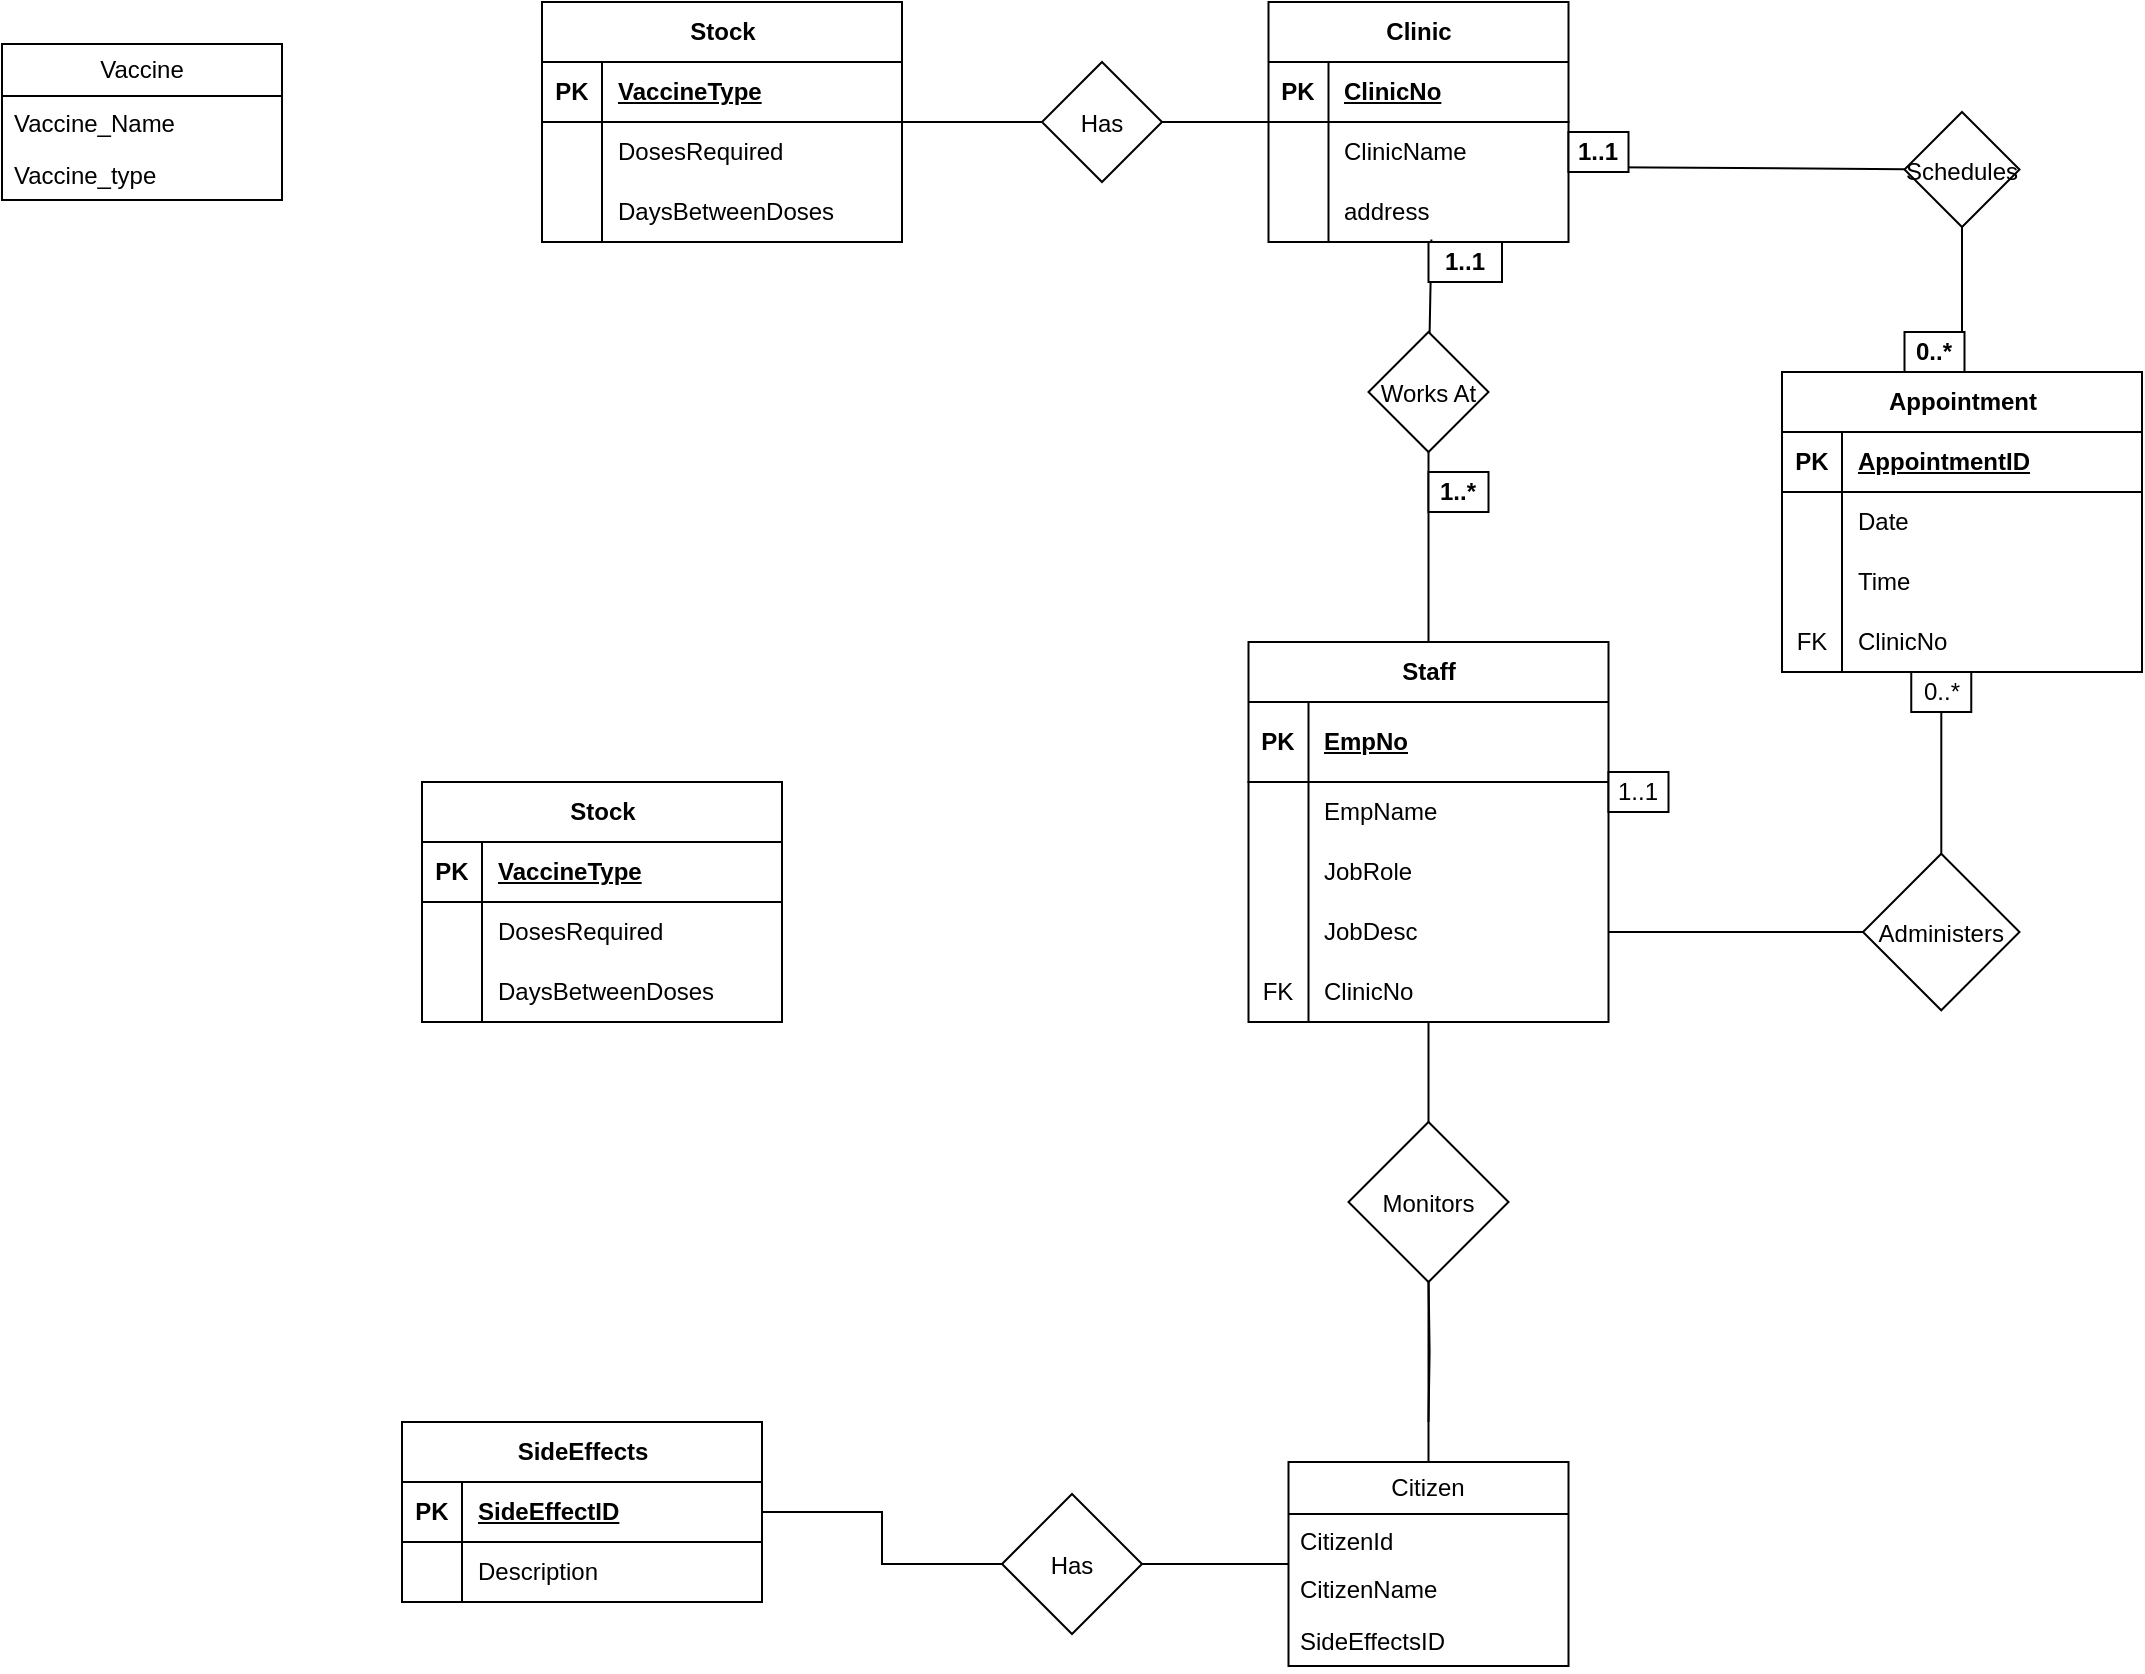 <mxfile version="22.0.1" type="device">
  <diagram name="Page-1" id="Tncpgeu5iCmALUevxuGw">
    <mxGraphModel dx="1955" dy="562" grid="1" gridSize="10" guides="1" tooltips="1" connect="1" arrows="1" fold="1" page="1" pageScale="1" pageWidth="850" pageHeight="1100" math="0" shadow="0">
      <root>
        <mxCell id="0" />
        <mxCell id="1" parent="0" />
        <mxCell id="_KS4FB9S7tooc_BU61sX-204" value="" style="edgeStyle=orthogonalEdgeStyle;rounded=0;orthogonalLoop=1;jettySize=auto;html=1;endArrow=none;endFill=0;" parent="1" source="_KS4FB9S7tooc_BU61sX-9" target="_KS4FB9S7tooc_BU61sX-203" edge="1">
          <mxGeometry relative="1" as="geometry" />
        </mxCell>
        <mxCell id="_KS4FB9S7tooc_BU61sX-9" value="Clinic" style="shape=table;startSize=30;container=1;collapsible=1;childLayout=tableLayout;fixedRows=1;rowLines=0;fontStyle=1;align=center;resizeLast=1;html=1;" parent="1" vertex="1">
          <mxGeometry x="223.25" y="80" width="150" height="120" as="geometry" />
        </mxCell>
        <mxCell id="_KS4FB9S7tooc_BU61sX-10" value="" style="shape=tableRow;horizontal=0;startSize=0;swimlaneHead=0;swimlaneBody=0;fillColor=none;collapsible=0;dropTarget=0;points=[[0,0.5],[1,0.5]];portConstraint=eastwest;top=0;left=0;right=0;bottom=1;" parent="_KS4FB9S7tooc_BU61sX-9" vertex="1">
          <mxGeometry y="30" width="150" height="30" as="geometry" />
        </mxCell>
        <mxCell id="_KS4FB9S7tooc_BU61sX-11" value="PK" style="shape=partialRectangle;connectable=0;fillColor=none;top=0;left=0;bottom=0;right=0;fontStyle=1;overflow=hidden;whiteSpace=wrap;html=1;" parent="_KS4FB9S7tooc_BU61sX-10" vertex="1">
          <mxGeometry width="30" height="30" as="geometry">
            <mxRectangle width="30" height="30" as="alternateBounds" />
          </mxGeometry>
        </mxCell>
        <mxCell id="_KS4FB9S7tooc_BU61sX-12" value="ClinicNo" style="shape=partialRectangle;connectable=0;fillColor=none;top=0;left=0;bottom=0;right=0;align=left;spacingLeft=6;fontStyle=5;overflow=hidden;whiteSpace=wrap;html=1;" parent="_KS4FB9S7tooc_BU61sX-10" vertex="1">
          <mxGeometry x="30" width="120" height="30" as="geometry">
            <mxRectangle width="120" height="30" as="alternateBounds" />
          </mxGeometry>
        </mxCell>
        <mxCell id="_KS4FB9S7tooc_BU61sX-13" value="" style="shape=tableRow;horizontal=0;startSize=0;swimlaneHead=0;swimlaneBody=0;fillColor=none;collapsible=0;dropTarget=0;points=[[0,0.5],[1,0.5]];portConstraint=eastwest;top=0;left=0;right=0;bottom=0;" parent="_KS4FB9S7tooc_BU61sX-9" vertex="1">
          <mxGeometry y="60" width="150" height="30" as="geometry" />
        </mxCell>
        <mxCell id="_KS4FB9S7tooc_BU61sX-14" value="" style="shape=partialRectangle;connectable=0;fillColor=none;top=0;left=0;bottom=0;right=0;editable=1;overflow=hidden;whiteSpace=wrap;html=1;" parent="_KS4FB9S7tooc_BU61sX-13" vertex="1">
          <mxGeometry width="30" height="30" as="geometry">
            <mxRectangle width="30" height="30" as="alternateBounds" />
          </mxGeometry>
        </mxCell>
        <mxCell id="_KS4FB9S7tooc_BU61sX-15" value="ClinicName" style="shape=partialRectangle;connectable=0;fillColor=none;top=0;left=0;bottom=0;right=0;align=left;spacingLeft=6;overflow=hidden;whiteSpace=wrap;html=1;" parent="_KS4FB9S7tooc_BU61sX-13" vertex="1">
          <mxGeometry x="30" width="120" height="30" as="geometry">
            <mxRectangle width="120" height="30" as="alternateBounds" />
          </mxGeometry>
        </mxCell>
        <mxCell id="_KS4FB9S7tooc_BU61sX-16" value="" style="shape=tableRow;horizontal=0;startSize=0;swimlaneHead=0;swimlaneBody=0;fillColor=none;collapsible=0;dropTarget=0;points=[[0,0.5],[1,0.5]];portConstraint=eastwest;top=0;left=0;right=0;bottom=0;" parent="_KS4FB9S7tooc_BU61sX-9" vertex="1">
          <mxGeometry y="90" width="150" height="30" as="geometry" />
        </mxCell>
        <mxCell id="_KS4FB9S7tooc_BU61sX-17" value="" style="shape=partialRectangle;connectable=0;fillColor=none;top=0;left=0;bottom=0;right=0;editable=1;overflow=hidden;whiteSpace=wrap;html=1;" parent="_KS4FB9S7tooc_BU61sX-16" vertex="1">
          <mxGeometry width="30" height="30" as="geometry">
            <mxRectangle width="30" height="30" as="alternateBounds" />
          </mxGeometry>
        </mxCell>
        <mxCell id="_KS4FB9S7tooc_BU61sX-18" value="address" style="shape=partialRectangle;connectable=0;fillColor=none;top=0;left=0;bottom=0;right=0;align=left;spacingLeft=6;overflow=hidden;whiteSpace=wrap;html=1;" parent="_KS4FB9S7tooc_BU61sX-16" vertex="1">
          <mxGeometry x="30" width="120" height="30" as="geometry">
            <mxRectangle width="120" height="30" as="alternateBounds" />
          </mxGeometry>
        </mxCell>
        <mxCell id="_KS4FB9S7tooc_BU61sX-192" value="" style="edgeStyle=orthogonalEdgeStyle;rounded=0;orthogonalLoop=1;jettySize=auto;html=1;endArrow=none;endFill=0;" parent="1" source="_KS4FB9S7tooc_BU61sX-71" target="_KS4FB9S7tooc_BU61sX-188" edge="1">
          <mxGeometry relative="1" as="geometry" />
        </mxCell>
        <mxCell id="_KS4FB9S7tooc_BU61sX-71" value="Staff" style="shape=table;startSize=30;container=1;collapsible=1;childLayout=tableLayout;fixedRows=1;rowLines=0;fontStyle=1;align=center;resizeLast=1;html=1;" parent="1" vertex="1">
          <mxGeometry x="213.25" y="400" width="180" height="190" as="geometry" />
        </mxCell>
        <mxCell id="_KS4FB9S7tooc_BU61sX-72" value="" style="shape=tableRow;horizontal=0;startSize=0;swimlaneHead=0;swimlaneBody=0;fillColor=none;collapsible=0;dropTarget=0;points=[[0,0.5],[1,0.5]];portConstraint=eastwest;top=0;left=0;right=0;bottom=1;" parent="_KS4FB9S7tooc_BU61sX-71" vertex="1">
          <mxGeometry y="30" width="180" height="40" as="geometry" />
        </mxCell>
        <mxCell id="_KS4FB9S7tooc_BU61sX-73" value="PK" style="shape=partialRectangle;connectable=0;fillColor=none;top=0;left=0;bottom=0;right=0;fontStyle=1;overflow=hidden;whiteSpace=wrap;html=1;" parent="_KS4FB9S7tooc_BU61sX-72" vertex="1">
          <mxGeometry width="30" height="40" as="geometry">
            <mxRectangle width="30" height="40" as="alternateBounds" />
          </mxGeometry>
        </mxCell>
        <mxCell id="_KS4FB9S7tooc_BU61sX-74" value="EmpNo" style="shape=partialRectangle;connectable=0;fillColor=none;top=0;left=0;bottom=0;right=0;align=left;spacingLeft=6;fontStyle=5;overflow=hidden;whiteSpace=wrap;html=1;" parent="_KS4FB9S7tooc_BU61sX-72" vertex="1">
          <mxGeometry x="30" width="150" height="40" as="geometry">
            <mxRectangle width="150" height="40" as="alternateBounds" />
          </mxGeometry>
        </mxCell>
        <mxCell id="_KS4FB9S7tooc_BU61sX-75" value="" style="shape=tableRow;horizontal=0;startSize=0;swimlaneHead=0;swimlaneBody=0;fillColor=none;collapsible=0;dropTarget=0;points=[[0,0.5],[1,0.5]];portConstraint=eastwest;top=0;left=0;right=0;bottom=0;" parent="_KS4FB9S7tooc_BU61sX-71" vertex="1">
          <mxGeometry y="70" width="180" height="30" as="geometry" />
        </mxCell>
        <mxCell id="_KS4FB9S7tooc_BU61sX-76" value="" style="shape=partialRectangle;connectable=0;fillColor=none;top=0;left=0;bottom=0;right=0;editable=1;overflow=hidden;whiteSpace=wrap;html=1;" parent="_KS4FB9S7tooc_BU61sX-75" vertex="1">
          <mxGeometry width="30" height="30" as="geometry">
            <mxRectangle width="30" height="30" as="alternateBounds" />
          </mxGeometry>
        </mxCell>
        <mxCell id="_KS4FB9S7tooc_BU61sX-77" value="EmpName" style="shape=partialRectangle;connectable=0;fillColor=none;top=0;left=0;bottom=0;right=0;align=left;spacingLeft=6;overflow=hidden;whiteSpace=wrap;html=1;" parent="_KS4FB9S7tooc_BU61sX-75" vertex="1">
          <mxGeometry x="30" width="150" height="30" as="geometry">
            <mxRectangle width="150" height="30" as="alternateBounds" />
          </mxGeometry>
        </mxCell>
        <mxCell id="_KS4FB9S7tooc_BU61sX-78" value="" style="shape=tableRow;horizontal=0;startSize=0;swimlaneHead=0;swimlaneBody=0;fillColor=none;collapsible=0;dropTarget=0;points=[[0,0.5],[1,0.5]];portConstraint=eastwest;top=0;left=0;right=0;bottom=0;" parent="_KS4FB9S7tooc_BU61sX-71" vertex="1">
          <mxGeometry y="100" width="180" height="30" as="geometry" />
        </mxCell>
        <mxCell id="_KS4FB9S7tooc_BU61sX-79" value="" style="shape=partialRectangle;connectable=0;fillColor=none;top=0;left=0;bottom=0;right=0;editable=1;overflow=hidden;whiteSpace=wrap;html=1;" parent="_KS4FB9S7tooc_BU61sX-78" vertex="1">
          <mxGeometry width="30" height="30" as="geometry">
            <mxRectangle width="30" height="30" as="alternateBounds" />
          </mxGeometry>
        </mxCell>
        <mxCell id="_KS4FB9S7tooc_BU61sX-80" value="JobRole" style="shape=partialRectangle;connectable=0;fillColor=none;top=0;left=0;bottom=0;right=0;align=left;spacingLeft=6;overflow=hidden;whiteSpace=wrap;html=1;" parent="_KS4FB9S7tooc_BU61sX-78" vertex="1">
          <mxGeometry x="30" width="150" height="30" as="geometry">
            <mxRectangle width="150" height="30" as="alternateBounds" />
          </mxGeometry>
        </mxCell>
        <mxCell id="_KS4FB9S7tooc_BU61sX-81" value="" style="shape=tableRow;horizontal=0;startSize=0;swimlaneHead=0;swimlaneBody=0;fillColor=none;collapsible=0;dropTarget=0;points=[[0,0.5],[1,0.5]];portConstraint=eastwest;top=0;left=0;right=0;bottom=0;" parent="_KS4FB9S7tooc_BU61sX-71" vertex="1">
          <mxGeometry y="130" width="180" height="30" as="geometry" />
        </mxCell>
        <mxCell id="_KS4FB9S7tooc_BU61sX-82" value="" style="shape=partialRectangle;connectable=0;fillColor=none;top=0;left=0;bottom=0;right=0;editable=1;overflow=hidden;whiteSpace=wrap;html=1;" parent="_KS4FB9S7tooc_BU61sX-81" vertex="1">
          <mxGeometry width="30" height="30" as="geometry">
            <mxRectangle width="30" height="30" as="alternateBounds" />
          </mxGeometry>
        </mxCell>
        <mxCell id="_KS4FB9S7tooc_BU61sX-83" value="JobDesc" style="shape=partialRectangle;connectable=0;fillColor=none;top=0;left=0;bottom=0;right=0;align=left;spacingLeft=6;overflow=hidden;whiteSpace=wrap;html=1;" parent="_KS4FB9S7tooc_BU61sX-81" vertex="1">
          <mxGeometry x="30" width="150" height="30" as="geometry">
            <mxRectangle width="150" height="30" as="alternateBounds" />
          </mxGeometry>
        </mxCell>
        <mxCell id="_KS4FB9S7tooc_BU61sX-99" value="" style="shape=tableRow;horizontal=0;startSize=0;swimlaneHead=0;swimlaneBody=0;fillColor=none;collapsible=0;dropTarget=0;points=[[0,0.5],[1,0.5]];portConstraint=eastwest;top=0;left=0;right=0;bottom=0;" parent="_KS4FB9S7tooc_BU61sX-71" vertex="1">
          <mxGeometry y="160" width="180" height="30" as="geometry" />
        </mxCell>
        <mxCell id="_KS4FB9S7tooc_BU61sX-100" value="FK" style="shape=partialRectangle;connectable=0;fillColor=none;top=0;left=0;bottom=0;right=0;editable=1;overflow=hidden;whiteSpace=wrap;html=1;" parent="_KS4FB9S7tooc_BU61sX-99" vertex="1">
          <mxGeometry width="30" height="30" as="geometry">
            <mxRectangle width="30" height="30" as="alternateBounds" />
          </mxGeometry>
        </mxCell>
        <mxCell id="_KS4FB9S7tooc_BU61sX-101" value="ClinicNo" style="shape=partialRectangle;connectable=0;fillColor=none;top=0;left=0;bottom=0;right=0;align=left;spacingLeft=6;overflow=hidden;whiteSpace=wrap;html=1;" parent="_KS4FB9S7tooc_BU61sX-99" vertex="1">
          <mxGeometry x="30" width="150" height="30" as="geometry">
            <mxRectangle width="150" height="30" as="alternateBounds" />
          </mxGeometry>
        </mxCell>
        <mxCell id="_KS4FB9S7tooc_BU61sX-205" value="" style="edgeStyle=orthogonalEdgeStyle;rounded=0;orthogonalLoop=1;jettySize=auto;html=1;endArrow=none;endFill=0;" parent="1" source="_KS4FB9S7tooc_BU61sX-102" target="_KS4FB9S7tooc_BU61sX-203" edge="1">
          <mxGeometry relative="1" as="geometry" />
        </mxCell>
        <mxCell id="_KS4FB9S7tooc_BU61sX-102" value="Stock" style="shape=table;startSize=30;container=1;collapsible=1;childLayout=tableLayout;fixedRows=1;rowLines=0;fontStyle=1;align=center;resizeLast=1;html=1;" parent="1" vertex="1">
          <mxGeometry x="-140" y="80" width="180" height="120" as="geometry" />
        </mxCell>
        <mxCell id="_KS4FB9S7tooc_BU61sX-103" value="" style="shape=tableRow;horizontal=0;startSize=0;swimlaneHead=0;swimlaneBody=0;fillColor=none;collapsible=0;dropTarget=0;points=[[0,0.5],[1,0.5]];portConstraint=eastwest;top=0;left=0;right=0;bottom=1;" parent="_KS4FB9S7tooc_BU61sX-102" vertex="1">
          <mxGeometry y="30" width="180" height="30" as="geometry" />
        </mxCell>
        <mxCell id="_KS4FB9S7tooc_BU61sX-104" value="PK" style="shape=partialRectangle;connectable=0;fillColor=none;top=0;left=0;bottom=0;right=0;fontStyle=1;overflow=hidden;whiteSpace=wrap;html=1;" parent="_KS4FB9S7tooc_BU61sX-103" vertex="1">
          <mxGeometry width="30" height="30" as="geometry">
            <mxRectangle width="30" height="30" as="alternateBounds" />
          </mxGeometry>
        </mxCell>
        <mxCell id="_KS4FB9S7tooc_BU61sX-105" value="VaccineType" style="shape=partialRectangle;connectable=0;fillColor=none;top=0;left=0;bottom=0;right=0;align=left;spacingLeft=6;fontStyle=5;overflow=hidden;whiteSpace=wrap;html=1;" parent="_KS4FB9S7tooc_BU61sX-103" vertex="1">
          <mxGeometry x="30" width="150" height="30" as="geometry">
            <mxRectangle width="150" height="30" as="alternateBounds" />
          </mxGeometry>
        </mxCell>
        <mxCell id="_KS4FB9S7tooc_BU61sX-106" value="" style="shape=tableRow;horizontal=0;startSize=0;swimlaneHead=0;swimlaneBody=0;fillColor=none;collapsible=0;dropTarget=0;points=[[0,0.5],[1,0.5]];portConstraint=eastwest;top=0;left=0;right=0;bottom=0;" parent="_KS4FB9S7tooc_BU61sX-102" vertex="1">
          <mxGeometry y="60" width="180" height="30" as="geometry" />
        </mxCell>
        <mxCell id="_KS4FB9S7tooc_BU61sX-107" value="" style="shape=partialRectangle;connectable=0;fillColor=none;top=0;left=0;bottom=0;right=0;editable=1;overflow=hidden;whiteSpace=wrap;html=1;" parent="_KS4FB9S7tooc_BU61sX-106" vertex="1">
          <mxGeometry width="30" height="30" as="geometry">
            <mxRectangle width="30" height="30" as="alternateBounds" />
          </mxGeometry>
        </mxCell>
        <mxCell id="_KS4FB9S7tooc_BU61sX-108" value="DosesRequired" style="shape=partialRectangle;connectable=0;fillColor=none;top=0;left=0;bottom=0;right=0;align=left;spacingLeft=6;overflow=hidden;whiteSpace=wrap;html=1;" parent="_KS4FB9S7tooc_BU61sX-106" vertex="1">
          <mxGeometry x="30" width="150" height="30" as="geometry">
            <mxRectangle width="150" height="30" as="alternateBounds" />
          </mxGeometry>
        </mxCell>
        <mxCell id="_KS4FB9S7tooc_BU61sX-109" value="" style="shape=tableRow;horizontal=0;startSize=0;swimlaneHead=0;swimlaneBody=0;fillColor=none;collapsible=0;dropTarget=0;points=[[0,0.5],[1,0.5]];portConstraint=eastwest;top=0;left=0;right=0;bottom=0;" parent="_KS4FB9S7tooc_BU61sX-102" vertex="1">
          <mxGeometry y="90" width="180" height="30" as="geometry" />
        </mxCell>
        <mxCell id="_KS4FB9S7tooc_BU61sX-110" value="" style="shape=partialRectangle;connectable=0;fillColor=none;top=0;left=0;bottom=0;right=0;editable=1;overflow=hidden;whiteSpace=wrap;html=1;" parent="_KS4FB9S7tooc_BU61sX-109" vertex="1">
          <mxGeometry width="30" height="30" as="geometry">
            <mxRectangle width="30" height="30" as="alternateBounds" />
          </mxGeometry>
        </mxCell>
        <mxCell id="_KS4FB9S7tooc_BU61sX-111" value="DaysBetweenDoses" style="shape=partialRectangle;connectable=0;fillColor=none;top=0;left=0;bottom=0;right=0;align=left;spacingLeft=6;overflow=hidden;whiteSpace=wrap;html=1;" parent="_KS4FB9S7tooc_BU61sX-109" vertex="1">
          <mxGeometry x="30" width="150" height="30" as="geometry">
            <mxRectangle width="150" height="30" as="alternateBounds" />
          </mxGeometry>
        </mxCell>
        <mxCell id="_KS4FB9S7tooc_BU61sX-115" value="Appointment" style="shape=table;startSize=30;container=1;collapsible=1;childLayout=tableLayout;fixedRows=1;rowLines=0;fontStyle=1;align=center;resizeLast=1;html=1;" parent="1" vertex="1">
          <mxGeometry x="480" y="265" width="180" height="150" as="geometry" />
        </mxCell>
        <mxCell id="_KS4FB9S7tooc_BU61sX-116" value="" style="shape=tableRow;horizontal=0;startSize=0;swimlaneHead=0;swimlaneBody=0;fillColor=none;collapsible=0;dropTarget=0;points=[[0,0.5],[1,0.5]];portConstraint=eastwest;top=0;left=0;right=0;bottom=1;" parent="_KS4FB9S7tooc_BU61sX-115" vertex="1">
          <mxGeometry y="30" width="180" height="30" as="geometry" />
        </mxCell>
        <mxCell id="_KS4FB9S7tooc_BU61sX-117" value="PK" style="shape=partialRectangle;connectable=0;fillColor=none;top=0;left=0;bottom=0;right=0;fontStyle=1;overflow=hidden;whiteSpace=wrap;html=1;" parent="_KS4FB9S7tooc_BU61sX-116" vertex="1">
          <mxGeometry width="30" height="30" as="geometry">
            <mxRectangle width="30" height="30" as="alternateBounds" />
          </mxGeometry>
        </mxCell>
        <mxCell id="_KS4FB9S7tooc_BU61sX-118" value="AppointmentID" style="shape=partialRectangle;connectable=0;fillColor=none;top=0;left=0;bottom=0;right=0;align=left;spacingLeft=6;fontStyle=5;overflow=hidden;whiteSpace=wrap;html=1;" parent="_KS4FB9S7tooc_BU61sX-116" vertex="1">
          <mxGeometry x="30" width="150" height="30" as="geometry">
            <mxRectangle width="150" height="30" as="alternateBounds" />
          </mxGeometry>
        </mxCell>
        <mxCell id="_KS4FB9S7tooc_BU61sX-119" value="" style="shape=tableRow;horizontal=0;startSize=0;swimlaneHead=0;swimlaneBody=0;fillColor=none;collapsible=0;dropTarget=0;points=[[0,0.5],[1,0.5]];portConstraint=eastwest;top=0;left=0;right=0;bottom=0;" parent="_KS4FB9S7tooc_BU61sX-115" vertex="1">
          <mxGeometry y="60" width="180" height="30" as="geometry" />
        </mxCell>
        <mxCell id="_KS4FB9S7tooc_BU61sX-120" value="" style="shape=partialRectangle;connectable=0;fillColor=none;top=0;left=0;bottom=0;right=0;editable=1;overflow=hidden;whiteSpace=wrap;html=1;" parent="_KS4FB9S7tooc_BU61sX-119" vertex="1">
          <mxGeometry width="30" height="30" as="geometry">
            <mxRectangle width="30" height="30" as="alternateBounds" />
          </mxGeometry>
        </mxCell>
        <mxCell id="_KS4FB9S7tooc_BU61sX-121" value="Date" style="shape=partialRectangle;connectable=0;fillColor=none;top=0;left=0;bottom=0;right=0;align=left;spacingLeft=6;overflow=hidden;whiteSpace=wrap;html=1;" parent="_KS4FB9S7tooc_BU61sX-119" vertex="1">
          <mxGeometry x="30" width="150" height="30" as="geometry">
            <mxRectangle width="150" height="30" as="alternateBounds" />
          </mxGeometry>
        </mxCell>
        <mxCell id="_KS4FB9S7tooc_BU61sX-122" value="" style="shape=tableRow;horizontal=0;startSize=0;swimlaneHead=0;swimlaneBody=0;fillColor=none;collapsible=0;dropTarget=0;points=[[0,0.5],[1,0.5]];portConstraint=eastwest;top=0;left=0;right=0;bottom=0;" parent="_KS4FB9S7tooc_BU61sX-115" vertex="1">
          <mxGeometry y="90" width="180" height="30" as="geometry" />
        </mxCell>
        <mxCell id="_KS4FB9S7tooc_BU61sX-123" value="" style="shape=partialRectangle;connectable=0;fillColor=none;top=0;left=0;bottom=0;right=0;editable=1;overflow=hidden;whiteSpace=wrap;html=1;" parent="_KS4FB9S7tooc_BU61sX-122" vertex="1">
          <mxGeometry width="30" height="30" as="geometry">
            <mxRectangle width="30" height="30" as="alternateBounds" />
          </mxGeometry>
        </mxCell>
        <mxCell id="_KS4FB9S7tooc_BU61sX-124" value="Time" style="shape=partialRectangle;connectable=0;fillColor=none;top=0;left=0;bottom=0;right=0;align=left;spacingLeft=6;overflow=hidden;whiteSpace=wrap;html=1;" parent="_KS4FB9S7tooc_BU61sX-122" vertex="1">
          <mxGeometry x="30" width="150" height="30" as="geometry">
            <mxRectangle width="150" height="30" as="alternateBounds" />
          </mxGeometry>
        </mxCell>
        <mxCell id="_KS4FB9S7tooc_BU61sX-125" value="" style="shape=tableRow;horizontal=0;startSize=0;swimlaneHead=0;swimlaneBody=0;fillColor=none;collapsible=0;dropTarget=0;points=[[0,0.5],[1,0.5]];portConstraint=eastwest;top=0;left=0;right=0;bottom=0;" parent="_KS4FB9S7tooc_BU61sX-115" vertex="1">
          <mxGeometry y="120" width="180" height="30" as="geometry" />
        </mxCell>
        <mxCell id="_KS4FB9S7tooc_BU61sX-126" value="FK" style="shape=partialRectangle;connectable=0;fillColor=none;top=0;left=0;bottom=0;right=0;editable=1;overflow=hidden;whiteSpace=wrap;html=1;" parent="_KS4FB9S7tooc_BU61sX-125" vertex="1">
          <mxGeometry width="30" height="30" as="geometry">
            <mxRectangle width="30" height="30" as="alternateBounds" />
          </mxGeometry>
        </mxCell>
        <mxCell id="_KS4FB9S7tooc_BU61sX-127" value="ClinicNo" style="shape=partialRectangle;connectable=0;fillColor=none;top=0;left=0;bottom=0;right=0;align=left;spacingLeft=6;overflow=hidden;whiteSpace=wrap;html=1;" parent="_KS4FB9S7tooc_BU61sX-125" vertex="1">
          <mxGeometry x="30" width="150" height="30" as="geometry">
            <mxRectangle width="150" height="30" as="alternateBounds" />
          </mxGeometry>
        </mxCell>
        <mxCell id="_KS4FB9S7tooc_BU61sX-209" value="" style="edgeStyle=orthogonalEdgeStyle;rounded=0;orthogonalLoop=1;jettySize=auto;html=1;endArrow=none;endFill=0;" parent="1" source="_KS4FB9S7tooc_BU61sX-128" target="_KS4FB9S7tooc_BU61sX-206" edge="1">
          <mxGeometry relative="1" as="geometry" />
        </mxCell>
        <mxCell id="_KS4FB9S7tooc_BU61sX-128" value="SideEffects" style="shape=table;startSize=30;container=1;collapsible=1;childLayout=tableLayout;fixedRows=1;rowLines=0;fontStyle=1;align=center;resizeLast=1;html=1;" parent="1" vertex="1">
          <mxGeometry x="-210" y="790" width="180" height="90" as="geometry" />
        </mxCell>
        <mxCell id="_KS4FB9S7tooc_BU61sX-129" value="" style="shape=tableRow;horizontal=0;startSize=0;swimlaneHead=0;swimlaneBody=0;fillColor=none;collapsible=0;dropTarget=0;points=[[0,0.5],[1,0.5]];portConstraint=eastwest;top=0;left=0;right=0;bottom=1;" parent="_KS4FB9S7tooc_BU61sX-128" vertex="1">
          <mxGeometry y="30" width="180" height="30" as="geometry" />
        </mxCell>
        <mxCell id="_KS4FB9S7tooc_BU61sX-130" value="PK" style="shape=partialRectangle;connectable=0;fillColor=none;top=0;left=0;bottom=0;right=0;fontStyle=1;overflow=hidden;whiteSpace=wrap;html=1;" parent="_KS4FB9S7tooc_BU61sX-129" vertex="1">
          <mxGeometry width="30" height="30" as="geometry">
            <mxRectangle width="30" height="30" as="alternateBounds" />
          </mxGeometry>
        </mxCell>
        <mxCell id="_KS4FB9S7tooc_BU61sX-131" value="SideEffectID" style="shape=partialRectangle;connectable=0;fillColor=none;top=0;left=0;bottom=0;right=0;align=left;spacingLeft=6;fontStyle=5;overflow=hidden;whiteSpace=wrap;html=1;" parent="_KS4FB9S7tooc_BU61sX-129" vertex="1">
          <mxGeometry x="30" width="150" height="30" as="geometry">
            <mxRectangle width="150" height="30" as="alternateBounds" />
          </mxGeometry>
        </mxCell>
        <mxCell id="_KS4FB9S7tooc_BU61sX-132" value="" style="shape=tableRow;horizontal=0;startSize=0;swimlaneHead=0;swimlaneBody=0;fillColor=none;collapsible=0;dropTarget=0;points=[[0,0.5],[1,0.5]];portConstraint=eastwest;top=0;left=0;right=0;bottom=0;" parent="_KS4FB9S7tooc_BU61sX-128" vertex="1">
          <mxGeometry y="60" width="180" height="30" as="geometry" />
        </mxCell>
        <mxCell id="_KS4FB9S7tooc_BU61sX-133" value="" style="shape=partialRectangle;connectable=0;fillColor=none;top=0;left=0;bottom=0;right=0;editable=1;overflow=hidden;whiteSpace=wrap;html=1;" parent="_KS4FB9S7tooc_BU61sX-132" vertex="1">
          <mxGeometry width="30" height="30" as="geometry">
            <mxRectangle width="30" height="30" as="alternateBounds" />
          </mxGeometry>
        </mxCell>
        <mxCell id="_KS4FB9S7tooc_BU61sX-134" value="Description" style="shape=partialRectangle;connectable=0;fillColor=none;top=0;left=0;bottom=0;right=0;align=left;spacingLeft=6;overflow=hidden;whiteSpace=wrap;html=1;" parent="_KS4FB9S7tooc_BU61sX-132" vertex="1">
          <mxGeometry x="30" width="150" height="30" as="geometry">
            <mxRectangle width="150" height="30" as="alternateBounds" />
          </mxGeometry>
        </mxCell>
        <mxCell id="_KS4FB9S7tooc_BU61sX-191" value="" style="edgeStyle=orthogonalEdgeStyle;rounded=0;orthogonalLoop=1;jettySize=auto;html=1;endArrow=none;endFill=0;" parent="1" target="_KS4FB9S7tooc_BU61sX-188" edge="1">
          <mxGeometry relative="1" as="geometry">
            <mxPoint x="303.25" y="790" as="sourcePoint" />
          </mxGeometry>
        </mxCell>
        <mxCell id="_KS4FB9S7tooc_BU61sX-163" value="Works At" style="rhombus;aspect=fixed;" parent="1" vertex="1">
          <mxGeometry x="273.25" y="245" width="60" height="60" as="geometry" />
        </mxCell>
        <mxCell id="_KS4FB9S7tooc_BU61sX-164" value="" style="endArrow=none;html=1;rounded=0;align=center;verticalAlign=bottom;labelBackgroundColor=none;exitX=0.5;exitY=0;exitDx=0;exitDy=0;" parent="1" source="_KS4FB9S7tooc_BU61sX-71" target="_KS4FB9S7tooc_BU61sX-163" edge="1">
          <mxGeometry relative="1" as="geometry">
            <mxPoint x="513.25" y="335" as="sourcePoint" />
          </mxGeometry>
        </mxCell>
        <mxCell id="_KS4FB9S7tooc_BU61sX-165" value="" style="endArrow=none;html=1;rounded=0;align=center;verticalAlign=bottom;labelBackgroundColor=none;entryX=0.543;entryY=0.96;entryDx=0;entryDy=0;entryPerimeter=0;" parent="1" source="_KS4FB9S7tooc_BU61sX-163" target="_KS4FB9S7tooc_BU61sX-16" edge="1">
          <mxGeometry relative="1" as="geometry">
            <mxPoint x="653.25" y="335" as="targetPoint" />
          </mxGeometry>
        </mxCell>
        <mxCell id="_KS4FB9S7tooc_BU61sX-166" value="&lt;b&gt;1..1&lt;/b&gt;" style="whiteSpace=wrap;html=1;" parent="1" vertex="1">
          <mxGeometry x="303.25" y="200" width="36.75" height="20" as="geometry" />
        </mxCell>
        <mxCell id="_KS4FB9S7tooc_BU61sX-167" value="&lt;b&gt;1..*&lt;/b&gt;" style="whiteSpace=wrap;html=1;" parent="1" vertex="1">
          <mxGeometry x="303.25" y="315" width="30" height="20" as="geometry" />
        </mxCell>
        <mxCell id="_KS4FB9S7tooc_BU61sX-173" value="Schedules" style="rhombus;aspect=fixed;" parent="1" vertex="1">
          <mxGeometry x="541.25" y="135" width="57.5" height="57.5" as="geometry" />
        </mxCell>
        <mxCell id="_KS4FB9S7tooc_BU61sX-174" value="" style="endArrow=none;html=1;rounded=0;align=center;verticalAlign=bottom;labelBackgroundColor=none;exitX=1;exitY=0.5;exitDx=0;exitDy=0;" parent="1" target="_KS4FB9S7tooc_BU61sX-173" edge="1">
          <mxGeometry relative="1" as="geometry">
            <mxPoint x="373.25" y="162.5" as="sourcePoint" />
          </mxGeometry>
        </mxCell>
        <mxCell id="_KS4FB9S7tooc_BU61sX-175" value="" style="endArrow=none;html=1;rounded=0;align=center;verticalAlign=bottom;labelBackgroundColor=none;entryX=0.5;entryY=0;entryDx=0;entryDy=0;" parent="1" source="_KS4FB9S7tooc_BU61sX-173" target="_KS4FB9S7tooc_BU61sX-115" edge="1">
          <mxGeometry relative="1" as="geometry">
            <mxPoint x="753.25" y="165" as="targetPoint" />
          </mxGeometry>
        </mxCell>
        <mxCell id="_KS4FB9S7tooc_BU61sX-177" value="&lt;b&gt;1..1&lt;/b&gt;" style="whiteSpace=wrap;html=1;" parent="1" vertex="1">
          <mxGeometry x="373.25" y="145" width="30" height="20" as="geometry" />
        </mxCell>
        <mxCell id="_KS4FB9S7tooc_BU61sX-178" value="&lt;b&gt;0..*&lt;/b&gt;" style="whiteSpace=wrap;html=1;" parent="1" vertex="1">
          <mxGeometry x="541.25" y="245" width="30" height="20" as="geometry" />
        </mxCell>
        <mxCell id="_KS4FB9S7tooc_BU61sX-184" value="" style="edgeStyle=orthogonalEdgeStyle;rounded=0;orthogonalLoop=1;jettySize=auto;html=1;endArrow=none;endFill=0;" parent="1" source="_KS4FB9S7tooc_BU61sX-179" target="_KS4FB9S7tooc_BU61sX-182" edge="1">
          <mxGeometry relative="1" as="geometry">
            <Array as="points">
              <mxPoint x="560" y="450" />
              <mxPoint x="560" y="450" />
            </Array>
          </mxGeometry>
        </mxCell>
        <mxCell id="_KS4FB9S7tooc_BU61sX-179" value="Administers" style="rhombus;aspect=fixed;" parent="1" vertex="1">
          <mxGeometry x="520.5" y="505.88" width="78.25" height="78.25" as="geometry" />
        </mxCell>
        <mxCell id="_KS4FB9S7tooc_BU61sX-180" value="" style="endArrow=none;html=1;rounded=0;align=center;verticalAlign=bottom;labelBackgroundColor=none;exitX=1;exitY=0.5;exitDx=0;exitDy=0;" parent="1" source="_KS4FB9S7tooc_BU61sX-81" target="_KS4FB9S7tooc_BU61sX-179" edge="1">
          <mxGeometry relative="1" as="geometry">
            <mxPoint x="403.25" y="475" as="sourcePoint" />
          </mxGeometry>
        </mxCell>
        <mxCell id="_KS4FB9S7tooc_BU61sX-182" value="0..*" style="whiteSpace=wrap;html=1;" parent="1" vertex="1">
          <mxGeometry x="544.63" y="415" width="30" height="20" as="geometry" />
        </mxCell>
        <mxCell id="_KS4FB9S7tooc_BU61sX-183" value="1..1" style="whiteSpace=wrap;html=1;" parent="1" vertex="1">
          <mxGeometry x="393.25" y="465" width="30" height="20" as="geometry" />
        </mxCell>
        <mxCell id="_KS4FB9S7tooc_BU61sX-188" value="Monitors" style="rhombus;" parent="1" vertex="1">
          <mxGeometry x="263.25" y="640" width="80" height="80" as="geometry" />
        </mxCell>
        <mxCell id="_KS4FB9S7tooc_BU61sX-199" value="Vaccine" style="swimlane;fontStyle=0;childLayout=stackLayout;horizontal=1;startSize=26;fillColor=none;horizontalStack=0;resizeParent=1;resizeParentMax=0;resizeLast=0;collapsible=1;marginBottom=0;whiteSpace=wrap;html=1;" parent="1" vertex="1">
          <mxGeometry x="-410" y="101" width="140" height="78" as="geometry" />
        </mxCell>
        <mxCell id="_KS4FB9S7tooc_BU61sX-200" value="Vaccine_Name" style="text;strokeColor=none;fillColor=none;align=left;verticalAlign=top;spacingLeft=4;spacingRight=4;overflow=hidden;rotatable=0;points=[[0,0.5],[1,0.5]];portConstraint=eastwest;whiteSpace=wrap;html=1;" parent="_KS4FB9S7tooc_BU61sX-199" vertex="1">
          <mxGeometry y="26" width="140" height="26" as="geometry" />
        </mxCell>
        <mxCell id="_KS4FB9S7tooc_BU61sX-201" value="Vaccine_type" style="text;strokeColor=none;fillColor=none;align=left;verticalAlign=top;spacingLeft=4;spacingRight=4;overflow=hidden;rotatable=0;points=[[0,0.5],[1,0.5]];portConstraint=eastwest;whiteSpace=wrap;html=1;" parent="_KS4FB9S7tooc_BU61sX-199" vertex="1">
          <mxGeometry y="52" width="140" height="26" as="geometry" />
        </mxCell>
        <mxCell id="_KS4FB9S7tooc_BU61sX-203" value="Has" style="rhombus;" parent="1" vertex="1">
          <mxGeometry x="110" y="110" width="60" height="60" as="geometry" />
        </mxCell>
        <mxCell id="_KS4FB9S7tooc_BU61sX-206" value="Has" style="rhombus;" parent="1" vertex="1">
          <mxGeometry x="90" y="826" width="70" height="70" as="geometry" />
        </mxCell>
        <mxCell id="_KS4FB9S7tooc_BU61sX-225" value="" style="edgeStyle=orthogonalEdgeStyle;rounded=0;orthogonalLoop=1;jettySize=auto;html=1;endArrow=none;endFill=0;" parent="1" source="_KS4FB9S7tooc_BU61sX-217" target="_KS4FB9S7tooc_BU61sX-188" edge="1">
          <mxGeometry relative="1" as="geometry" />
        </mxCell>
        <mxCell id="_KS4FB9S7tooc_BU61sX-226" value="" style="edgeStyle=orthogonalEdgeStyle;rounded=0;orthogonalLoop=1;jettySize=auto;html=1;endArrow=none;endFill=0;" parent="1" source="_KS4FB9S7tooc_BU61sX-217" target="_KS4FB9S7tooc_BU61sX-206" edge="1">
          <mxGeometry relative="1" as="geometry" />
        </mxCell>
        <mxCell id="_KS4FB9S7tooc_BU61sX-217" value="Citizen" style="swimlane;fontStyle=0;childLayout=stackLayout;horizontal=1;startSize=26;fillColor=none;horizontalStack=0;resizeParent=1;resizeParentMax=0;resizeLast=0;collapsible=1;marginBottom=0;whiteSpace=wrap;html=1;" parent="1" vertex="1">
          <mxGeometry x="233.25" y="810" width="140" height="102" as="geometry" />
        </mxCell>
        <mxCell id="_KS4FB9S7tooc_BU61sX-218" value="CitizenId" style="text;strokeColor=none;fillColor=none;align=left;verticalAlign=top;spacingLeft=4;spacingRight=4;overflow=hidden;rotatable=0;points=[[0,0.5],[1,0.5]];portConstraint=eastwest;whiteSpace=wrap;html=1;" parent="_KS4FB9S7tooc_BU61sX-217" vertex="1">
          <mxGeometry y="26" width="140" height="24" as="geometry" />
        </mxCell>
        <mxCell id="_KS4FB9S7tooc_BU61sX-219" value="CitizenName" style="text;strokeColor=none;fillColor=none;align=left;verticalAlign=top;spacingLeft=4;spacingRight=4;overflow=hidden;rotatable=0;points=[[0,0.5],[1,0.5]];portConstraint=eastwest;whiteSpace=wrap;html=1;" parent="_KS4FB9S7tooc_BU61sX-217" vertex="1">
          <mxGeometry y="50" width="140" height="26" as="geometry" />
        </mxCell>
        <mxCell id="_KS4FB9S7tooc_BU61sX-220" value="SideEffectsID" style="text;strokeColor=none;fillColor=none;align=left;verticalAlign=top;spacingLeft=4;spacingRight=4;overflow=hidden;rotatable=0;points=[[0,0.5],[1,0.5]];portConstraint=eastwest;whiteSpace=wrap;html=1;" parent="_KS4FB9S7tooc_BU61sX-217" vertex="1">
          <mxGeometry y="76" width="140" height="26" as="geometry" />
        </mxCell>
        <mxCell id="_KS4FB9S7tooc_BU61sX-227" value="Stock" style="shape=table;startSize=30;container=1;collapsible=1;childLayout=tableLayout;fixedRows=1;rowLines=0;fontStyle=1;align=center;resizeLast=1;html=1;" parent="1" vertex="1">
          <mxGeometry x="-200" y="470" width="180" height="120" as="geometry" />
        </mxCell>
        <mxCell id="_KS4FB9S7tooc_BU61sX-228" value="" style="shape=tableRow;horizontal=0;startSize=0;swimlaneHead=0;swimlaneBody=0;fillColor=none;collapsible=0;dropTarget=0;points=[[0,0.5],[1,0.5]];portConstraint=eastwest;top=0;left=0;right=0;bottom=1;" parent="_KS4FB9S7tooc_BU61sX-227" vertex="1">
          <mxGeometry y="30" width="180" height="30" as="geometry" />
        </mxCell>
        <mxCell id="_KS4FB9S7tooc_BU61sX-229" value="PK" style="shape=partialRectangle;connectable=0;fillColor=none;top=0;left=0;bottom=0;right=0;fontStyle=1;overflow=hidden;whiteSpace=wrap;html=1;" parent="_KS4FB9S7tooc_BU61sX-228" vertex="1">
          <mxGeometry width="30" height="30" as="geometry">
            <mxRectangle width="30" height="30" as="alternateBounds" />
          </mxGeometry>
        </mxCell>
        <mxCell id="_KS4FB9S7tooc_BU61sX-230" value="VaccineType" style="shape=partialRectangle;connectable=0;fillColor=none;top=0;left=0;bottom=0;right=0;align=left;spacingLeft=6;fontStyle=5;overflow=hidden;whiteSpace=wrap;html=1;" parent="_KS4FB9S7tooc_BU61sX-228" vertex="1">
          <mxGeometry x="30" width="150" height="30" as="geometry">
            <mxRectangle width="150" height="30" as="alternateBounds" />
          </mxGeometry>
        </mxCell>
        <mxCell id="_KS4FB9S7tooc_BU61sX-231" value="" style="shape=tableRow;horizontal=0;startSize=0;swimlaneHead=0;swimlaneBody=0;fillColor=none;collapsible=0;dropTarget=0;points=[[0,0.5],[1,0.5]];portConstraint=eastwest;top=0;left=0;right=0;bottom=0;" parent="_KS4FB9S7tooc_BU61sX-227" vertex="1">
          <mxGeometry y="60" width="180" height="30" as="geometry" />
        </mxCell>
        <mxCell id="_KS4FB9S7tooc_BU61sX-232" value="" style="shape=partialRectangle;connectable=0;fillColor=none;top=0;left=0;bottom=0;right=0;editable=1;overflow=hidden;whiteSpace=wrap;html=1;" parent="_KS4FB9S7tooc_BU61sX-231" vertex="1">
          <mxGeometry width="30" height="30" as="geometry">
            <mxRectangle width="30" height="30" as="alternateBounds" />
          </mxGeometry>
        </mxCell>
        <mxCell id="_KS4FB9S7tooc_BU61sX-233" value="DosesRequired" style="shape=partialRectangle;connectable=0;fillColor=none;top=0;left=0;bottom=0;right=0;align=left;spacingLeft=6;overflow=hidden;whiteSpace=wrap;html=1;" parent="_KS4FB9S7tooc_BU61sX-231" vertex="1">
          <mxGeometry x="30" width="150" height="30" as="geometry">
            <mxRectangle width="150" height="30" as="alternateBounds" />
          </mxGeometry>
        </mxCell>
        <mxCell id="_KS4FB9S7tooc_BU61sX-234" value="" style="shape=tableRow;horizontal=0;startSize=0;swimlaneHead=0;swimlaneBody=0;fillColor=none;collapsible=0;dropTarget=0;points=[[0,0.5],[1,0.5]];portConstraint=eastwest;top=0;left=0;right=0;bottom=0;" parent="_KS4FB9S7tooc_BU61sX-227" vertex="1">
          <mxGeometry y="90" width="180" height="30" as="geometry" />
        </mxCell>
        <mxCell id="_KS4FB9S7tooc_BU61sX-235" value="" style="shape=partialRectangle;connectable=0;fillColor=none;top=0;left=0;bottom=0;right=0;editable=1;overflow=hidden;whiteSpace=wrap;html=1;" parent="_KS4FB9S7tooc_BU61sX-234" vertex="1">
          <mxGeometry width="30" height="30" as="geometry">
            <mxRectangle width="30" height="30" as="alternateBounds" />
          </mxGeometry>
        </mxCell>
        <mxCell id="_KS4FB9S7tooc_BU61sX-236" value="DaysBetweenDoses" style="shape=partialRectangle;connectable=0;fillColor=none;top=0;left=0;bottom=0;right=0;align=left;spacingLeft=6;overflow=hidden;whiteSpace=wrap;html=1;" parent="_KS4FB9S7tooc_BU61sX-234" vertex="1">
          <mxGeometry x="30" width="150" height="30" as="geometry">
            <mxRectangle width="150" height="30" as="alternateBounds" />
          </mxGeometry>
        </mxCell>
      </root>
    </mxGraphModel>
  </diagram>
</mxfile>
